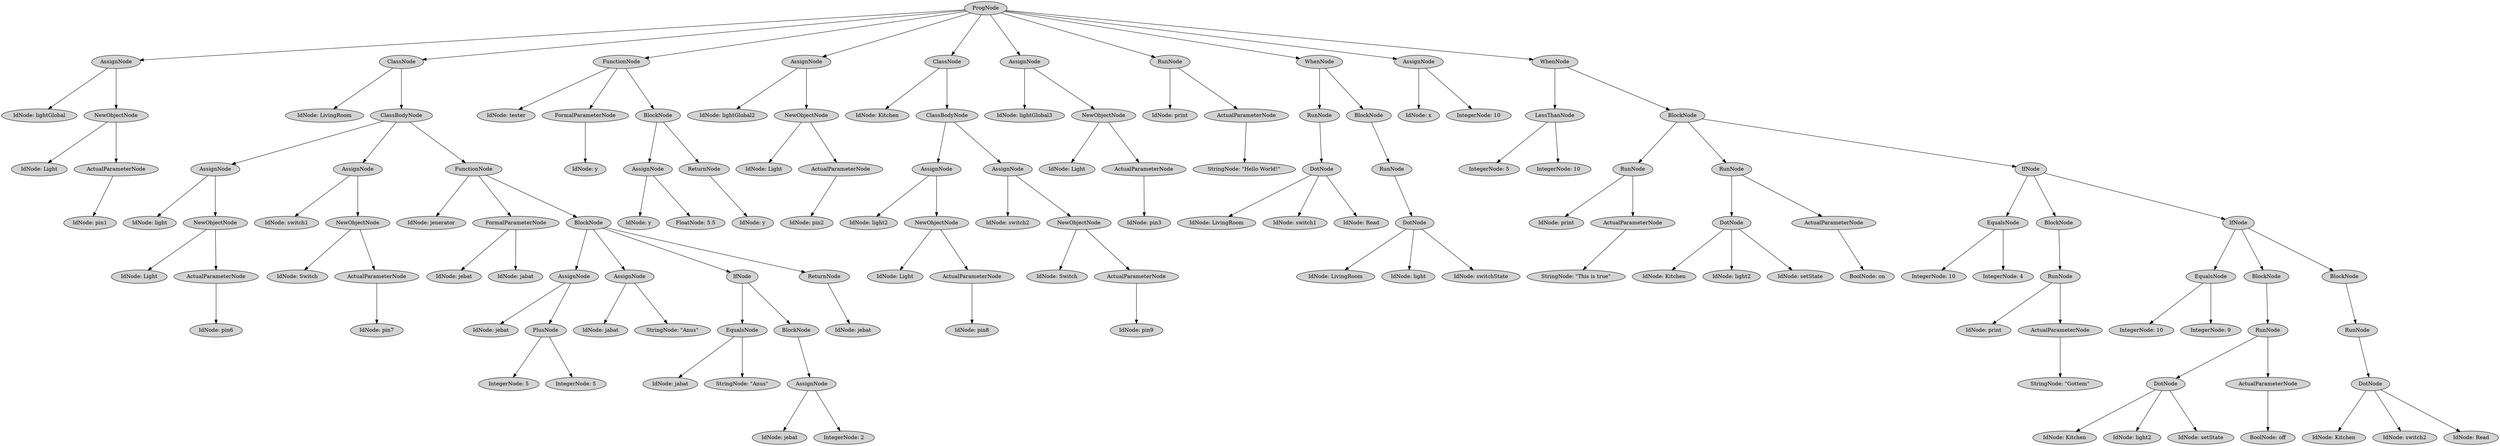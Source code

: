 digraph G {
	graph [ranksep=1.5 ratio=fill]
	node [style=filled]
	3150497 [label=ProgNode]
	3150495 [label=AssignNode]
	3150497 -> 3150495
	3150503 [label="IdNode: lightGlobal"]
	3150495 -> 3150503
	3150517 [label=NewObjectNode]
	3150495 -> 3150517
	3150521 [label="IdNode: Light"]
	3150517 -> 3150521
	3150515 [label=ActualParameterNode]
	3150517 -> 3150515
	3150545 [label="IdNode: pin1"]
	3150515 -> 3150545
	3150505 [label=ClassNode]
	3150497 -> 3150505
	3150501 [label="IdNode: LivingRoom"]
	3150505 -> 3150501
	3150489 [label=ClassBodyNode]
	3150505 -> 3150489
	3150509 [label=AssignNode]
	3150489 -> 3150509
	3150513 [label="IdNode: light"]
	3150509 -> 3150513
	3150537 [label=NewObjectNode]
	3150509 -> 3150537
	3150535 [label="IdNode: Light"]
	3150537 -> 3150535
	3150541 [label=ActualParameterNode]
	3150537 -> 3150541
	3150563 [label="IdNode: pin6"]
	3150541 -> 3150563
	3150511 [label=AssignNode]
	3150489 -> 3150511
	3150525 [label="IdNode: switch1"]
	3150511 -> 3150525
	3150539 [label=NewObjectNode]
	3150511 -> 3150539
	3150551 [label="IdNode: Switch"]
	3150539 -> 3150551
	3150547 [label=ActualParameterNode]
	3150539 -> 3150547
	3150579 [label="IdNode: pin7"]
	3150547 -> 3150579
	3150519 [label=FunctionNode]
	3150489 -> 3150519
	3150529 [label="IdNode: jenerator"]
	3150519 -> 3150529
	3150527 [label=FormalParameterNode]
	3150519 -> 3150527
	3150543 [label="IdNode: jebat"]
	3150527 -> 3150543
	3150553 [label="IdNode: jabat"]
	3150527 -> 3150553
	3150531 [label=BlockNode]
	3150519 -> 3150531
	3150569 [label=AssignNode]
	3150531 -> 3150569
	3150559 [label="IdNode: jebat"]
	3150569 -> 3150559
	3150575 [label=PlusNode]
	3150569 -> 3150575
	3150577 [label="IntegerNode: 5"]
	3150575 -> 3150577
	3150589 [label="IntegerNode: 5"]
	3150575 -> 3150589
	3150555 [label=AssignNode]
	3150531 -> 3150555
	3150573 [label="IdNode: jabat"]
	3150555 -> 3150573
	3154179 [label="StringNode: \"Anus\""]
	3150555 -> 3154179
	3150561 [label=IfNode]
	3150531 -> 3150561
	3150591 [label=EqualsNode]
	3150561 -> 3150591
	3154189 [label="IdNode: jabat"]
	3150591 -> 3154189
	3154193 [label="StringNode: \"Anus\""]
	3150591 -> 3154193
	3150583 [label=BlockNode]
	3150561 -> 3150583
	3150581 [label=AssignNode]
	3150583 -> 3150581
	3154185 [label="IdNode: jebat"]
	3150581 -> 3154185
	3154203 [label="IntegerNode: 2"]
	3150581 -> 3154203
	3150571 [label=ReturnNode]
	3150531 -> 3150571
	3154207 [label="IdNode: jebat"]
	3150571 -> 3154207
	3150523 [label=FunctionNode]
	3150497 -> 3150523
	3150533 [label="IdNode: tester"]
	3150523 -> 3150533
	3150557 [label=FormalParameterNode]
	3150523 -> 3150557
	3150549 [label="IdNode: y"]
	3150557 -> 3150549
	3150565 [label=BlockNode]
	3150523 -> 3150565
	3150587 [label=AssignNode]
	3150565 -> 3150587
	3154181 [label="IdNode: y"]
	3150587 -> 3154181
	3154201 [label="FloatNode: 5.5"]
	3150587 -> 3154201
	3154183 [label=ReturnNode]
	3150565 -> 3154183
	3154219 [label="IdNode: y"]
	3154183 -> 3154219
	3150567 [label=AssignNode]
	3150497 -> 3150567
	3154187 [label="IdNode: lightGlobal2"]
	3150567 -> 3154187
	3154211 [label=NewObjectNode]
	3150567 -> 3154211
	3154223 [label="IdNode: Light"]
	3154211 -> 3154223
	3154221 [label=ActualParameterNode]
	3154211 -> 3154221
	3154245 [label="IdNode: pin2"]
	3154221 -> 3154245
	3154191 [label=ClassNode]
	3150497 -> 3154191
	3154199 [label="IdNode: Kitchen"]
	3154191 -> 3154199
	3154195 [label=ClassBodyNode]
	3154191 -> 3154195
	3154213 [label=AssignNode]
	3154195 -> 3154213
	3154215 [label="IdNode: light2"]
	3154213 -> 3154215
	3154237 [label=NewObjectNode]
	3154213 -> 3154237
	3154239 [label="IdNode: Light"]
	3154237 -> 3154239
	3154241 [label=ActualParameterNode]
	3154237 -> 3154241
	3154267 [label="IdNode: pin8"]
	3154241 -> 3154267
	3154209 [label=AssignNode]
	3154195 -> 3154209
	3154227 [label="IdNode: switch2"]
	3154209 -> 3154227
	3154243 [label=NewObjectNode]
	3154209 -> 3154243
	3154255 [label="IdNode: Switch"]
	3154243 -> 3154255
	3154251 [label=ActualParameterNode]
	3154243 -> 3154251
	3154281 [label="IdNode: pin9"]
	3154251 -> 3154281
	3154225 [label=AssignNode]
	3150497 -> 3154225
	3154231 [label="IdNode: lightGlobal3"]
	3154225 -> 3154231
	3154269 [label=NewObjectNode]
	3154225 -> 3154269
	3154263 [label="IdNode: Light"]
	3154269 -> 3154263
	3154259 [label=ActualParameterNode]
	3154269 -> 3154259
	3154291 [label="IdNode: pin3"]
	3154259 -> 3154291
	3154233 [label=RunNode]
	3150497 -> 3154233
	3154235 [label="IdNode: print"]
	3154233 -> 3154235
	3154217 [label=ActualParameterNode]
	3154233 -> 3154217
	3154273 [label="StringNode: \"Hello World!\""]
	3154217 -> 3154273
	3154229 [label=WhenNode]
	3150497 -> 3154229
	3154285 [label=RunNode]
	3154229 -> 3154285
	3154297 [label=DotNode]
	3154285 -> 3154297
	3154293 [label="IdNode: LivingRoom"]
	3154297 -> 3154293
	3154289 [label="IdNode: switch1"]
	3154297 -> 3154289
	3154299 [label="IdNode: Read"]
	3154297 -> 3154299
	3154277 [label=BlockNode]
	3154229 -> 3154277
	3154249 [label=RunNode]
	3154277 -> 3154249
	3154287 [label=DotNode]
	3154249 -> 3154287
	3154265 [label="IdNode: LivingRoom"]
	3154287 -> 3154265
	3154283 [label="IdNode: light"]
	3154287 -> 3154283
	3154295 [label="IdNode: switchState"]
	3154287 -> 3154295
	3154257 [label=AssignNode]
	3150497 -> 3154257
	3154279 [label="IdNode: x"]
	3154257 -> 3154279
	3154315 [label="IntegerNode: 10"]
	3154257 -> 3154315
	3154275 [label=WhenNode]
	3150497 -> 3154275
	3154309 [label=LessThanNode]
	3154275 -> 3154309
	3154321 [label="IntegerNode: 5"]
	3154309 -> 3154321
	3154327 [label="IntegerNode: 10"]
	3154309 -> 3154327
	3154307 [label=BlockNode]
	3154275 -> 3154307
	3154305 [label=RunNode]
	3154307 -> 3154305
	3154323 [label="IdNode: print"]
	3154305 -> 3154323
	3154317 [label=ActualParameterNode]
	3154305 -> 3154317
	3154337 [label="StringNode: \"This is true\""]
	3154317 -> 3154337
	3154311 [label=RunNode]
	3154307 -> 3154311
	3154339 [label=DotNode]
	3154311 -> 3154339
	3154325 [label="IdNode: Kitchen"]
	3154339 -> 3154325
	3154333 [label="IdNode: light2"]
	3154339 -> 3154333
	3154335 [label="IdNode: setState"]
	3154339 -> 3154335
	3154313 [label=ActualParameterNode]
	3154311 -> 3154313
	3154353 [label="BoolNode: on"]
	3154313 -> 3154353
	3154329 [label=IfNode]
	3154307 -> 3154329
	3154347 [label=EqualsNode]
	3154329 -> 3154347
	3154361 [label="IntegerNode: 10"]
	3154347 -> 3154361
	3154367 [label="IntegerNode: 4"]
	3154347 -> 3154367
	3154349 [label=BlockNode]
	3154329 -> 3154349
	3154345 [label=RunNode]
	3154349 -> 3154345
	3154363 [label="IdNode: print"]
	3154345 -> 3154363
	3154355 [label=ActualParameterNode]
	3154345 -> 3154355
	3154377 [label="StringNode: \"Gottem\""]
	3154355 -> 3154377
	3154359 [label=IfNode]
	3154329 -> 3154359
	3154365 [label=EqualsNode]
	3154359 -> 3154365
	3154383 [label="IntegerNode: 10"]
	3154365 -> 3154383
	3154389 [label="IntegerNode: 9"]
	3154365 -> 3154389
	3154371 [label=BlockNode]
	3154359 -> 3154371
	3154369 [label=RunNode]
	3154371 -> 3154369
	3154381 [label=DotNode]
	3154369 -> 3154381
	3154385 [label="IdNode: Kitchen"]
	3154381 -> 3154385
	3154391 [label="IdNode: light2"]
	3154381 -> 3154391
	3154387 [label="IdNode: setState"]
	3154381 -> 3154387
	3154373 [label=ActualParameterNode]
	3154369 -> 3154373
	3154405 [label="BoolNode: off"]
	3154373 -> 3154405
	3154395 [label=BlockNode]
	3154359 -> 3154395
	3154393 [label=RunNode]
	3154395 -> 3154393
	3154409 [label=DotNode]
	3154393 -> 3154409
	3154401 [label="IdNode: Kitchen"]
	3154409 -> 3154401
	3154403 [label="IdNode: switch2"]
	3154409 -> 3154403
	3154411 [label="IdNode: Read"]
	3154409 -> 3154411
	overlap=false
}
